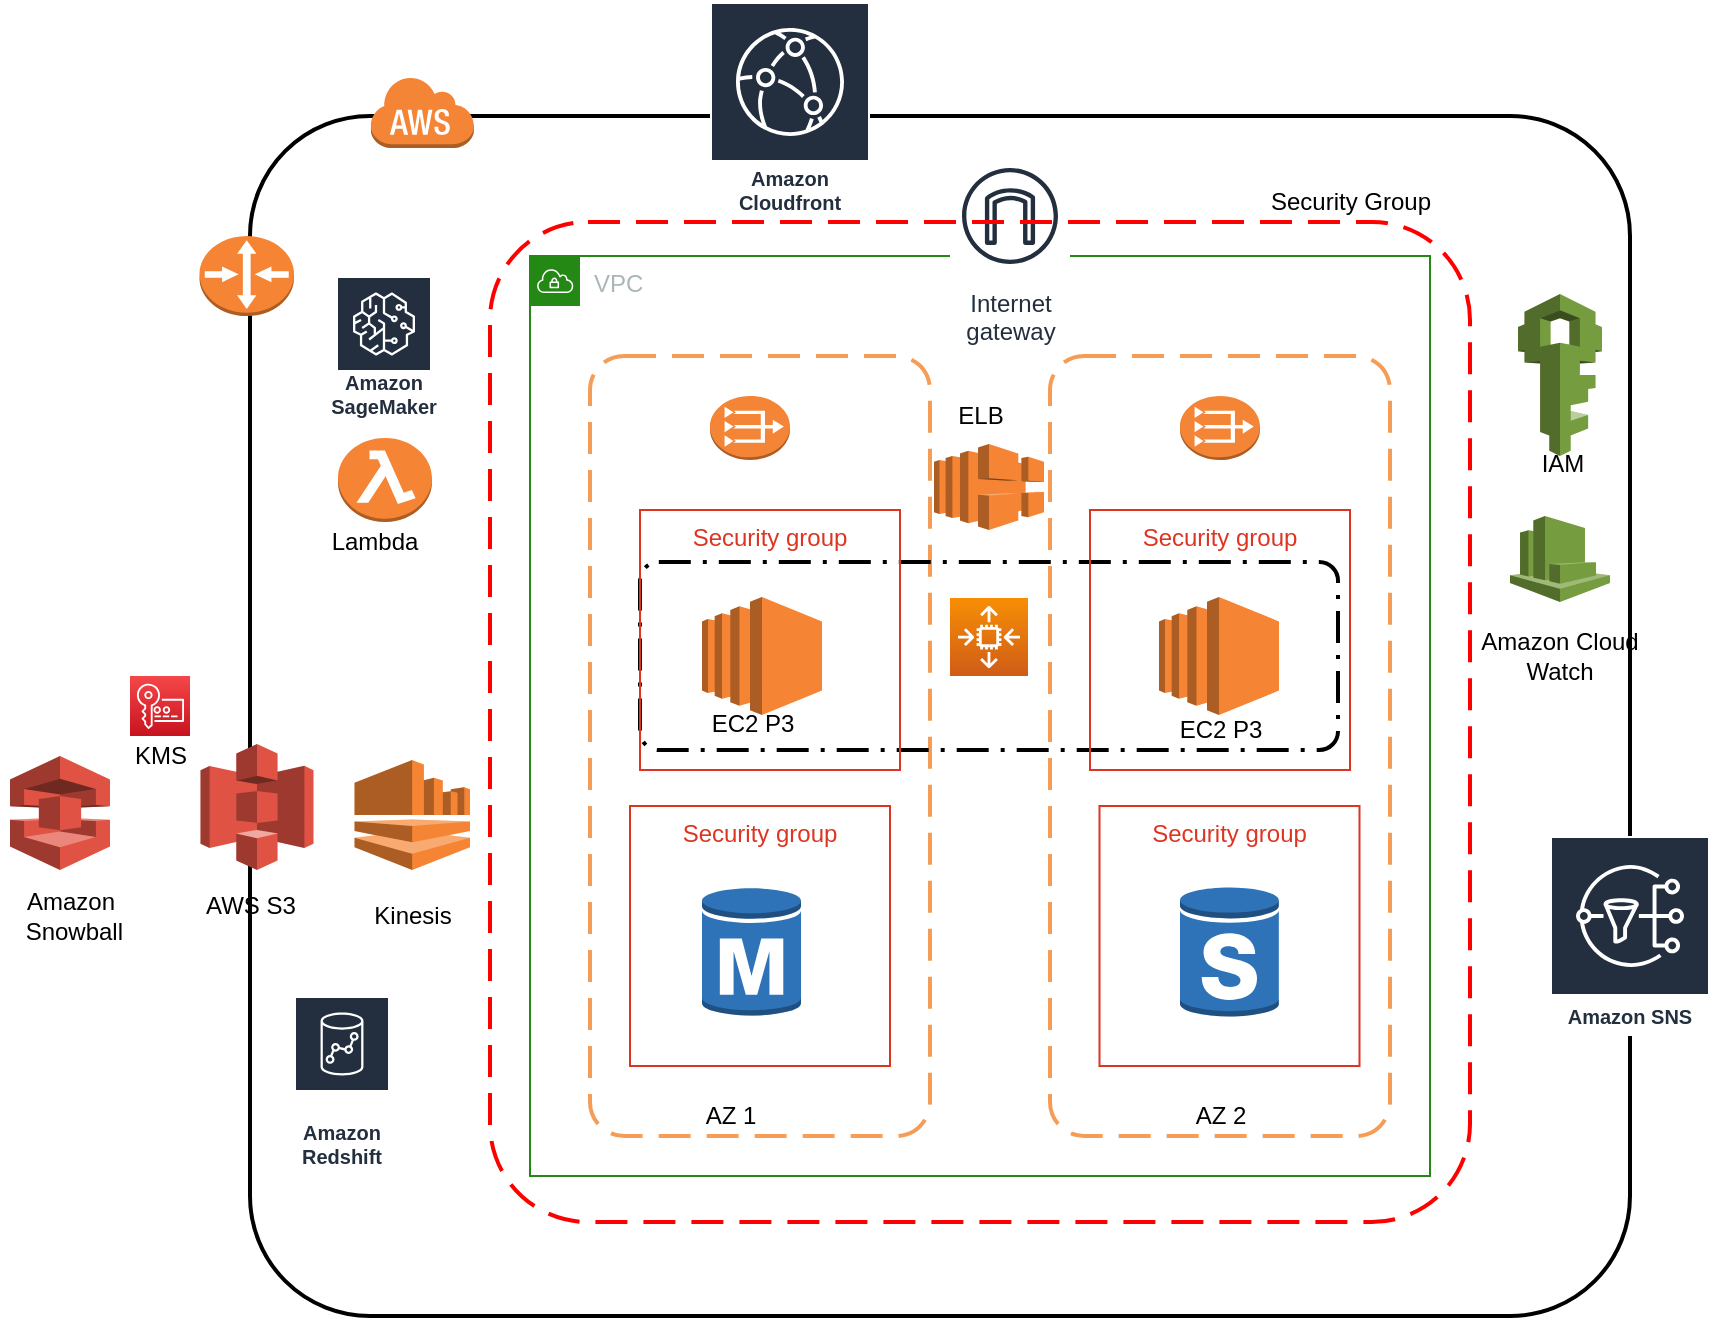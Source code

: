 <mxfile version="15.2.9" type="github">
  <diagram id="yq6AKoY6Dg_BBQN1_GT5" name="Page-1">
    <mxGraphModel dx="1351" dy="796" grid="1" gridSize="10" guides="1" tooltips="1" connect="1" arrows="1" fold="1" page="1" pageScale="1" pageWidth="2339" pageHeight="3300" math="0" shadow="0">
      <root>
        <mxCell id="0" />
        <mxCell id="1" parent="0" />
        <mxCell id="It4V4VKw1bJQXfxjGY4P-1" value="" style="rounded=1;arcSize=10;dashed=0;fillColor=none;gradientColor=none;strokeWidth=2;" vertex="1" parent="1">
          <mxGeometry x="160" y="130" width="690" height="600" as="geometry" />
        </mxCell>
        <mxCell id="It4V4VKw1bJQXfxjGY4P-2" value="" style="dashed=0;html=1;shape=mxgraph.aws3.cloud;fillColor=#F58536;gradientColor=none;dashed=0;" vertex="1" parent="1">
          <mxGeometry x="220" y="110" width="52" height="36" as="geometry" />
        </mxCell>
        <mxCell id="It4V4VKw1bJQXfxjGY4P-3" value="" style="outlineConnect=0;dashed=0;verticalLabelPosition=bottom;verticalAlign=top;align=center;html=1;shape=mxgraph.aws3.cloudwatch;fillColor=#759C3E;gradientColor=none;" vertex="1" parent="1">
          <mxGeometry x="790" y="330" width="50" height="43" as="geometry" />
        </mxCell>
        <mxCell id="It4V4VKw1bJQXfxjGY4P-4" value="Amazon Cloud Watch" style="text;html=1;strokeColor=none;fillColor=none;align=center;verticalAlign=middle;whiteSpace=wrap;rounded=0;" vertex="1" parent="1">
          <mxGeometry x="770" y="390" width="90" height="20" as="geometry" />
        </mxCell>
        <mxCell id="It4V4VKw1bJQXfxjGY4P-8" value="Amazon Cloudfront" style="sketch=0;outlineConnect=0;fontColor=#232F3E;gradientColor=none;strokeColor=#ffffff;fillColor=#232F3E;dashed=0;verticalLabelPosition=middle;verticalAlign=bottom;align=center;html=1;whiteSpace=wrap;fontSize=10;fontStyle=1;spacing=3;shape=mxgraph.aws4.productIcon;prIcon=mxgraph.aws4.cloudfront;" vertex="1" parent="1">
          <mxGeometry x="390" y="73" width="80" height="110" as="geometry" />
        </mxCell>
        <mxCell id="It4V4VKw1bJQXfxjGY4P-10" value="Amazon SNS" style="sketch=0;outlineConnect=0;fontColor=#232F3E;gradientColor=none;strokeColor=#ffffff;fillColor=#232F3E;dashed=0;verticalLabelPosition=middle;verticalAlign=bottom;align=center;html=1;whiteSpace=wrap;fontSize=10;fontStyle=1;spacing=3;shape=mxgraph.aws4.productIcon;prIcon=mxgraph.aws4.sns;" vertex="1" parent="1">
          <mxGeometry x="810" y="490" width="80" height="100" as="geometry" />
        </mxCell>
        <mxCell id="It4V4VKw1bJQXfxjGY4P-13" value="VPC" style="points=[[0,0],[0.25,0],[0.5,0],[0.75,0],[1,0],[1,0.25],[1,0.5],[1,0.75],[1,1],[0.75,1],[0.5,1],[0.25,1],[0,1],[0,0.75],[0,0.5],[0,0.25]];outlineConnect=0;gradientColor=none;html=1;whiteSpace=wrap;fontSize=12;fontStyle=0;shape=mxgraph.aws4.group;grIcon=mxgraph.aws4.group_vpc;strokeColor=#248814;fillColor=none;verticalAlign=top;align=left;spacingLeft=30;fontColor=#AAB7B8;dashed=0;" vertex="1" parent="1">
          <mxGeometry x="300" y="200" width="450" height="460" as="geometry" />
        </mxCell>
        <mxCell id="It4V4VKw1bJQXfxjGY4P-14" value="Internet&#xa;gateway" style="sketch=0;outlineConnect=0;fontColor=#232F3E;gradientColor=none;strokeColor=#232F3E;fillColor=#ffffff;dashed=0;verticalLabelPosition=bottom;verticalAlign=top;align=center;html=1;fontSize=12;fontStyle=0;aspect=fixed;shape=mxgraph.aws4.resourceIcon;resIcon=mxgraph.aws4.internet_gateway;" vertex="1" parent="1">
          <mxGeometry x="510" y="150" width="60" height="60" as="geometry" />
        </mxCell>
        <mxCell id="It4V4VKw1bJQXfxjGY4P-15" value="" style="outlineConnect=0;dashed=0;verticalLabelPosition=bottom;verticalAlign=top;align=center;html=1;shape=mxgraph.aws3.s3;fillColor=#E05243;gradientColor=none;" vertex="1" parent="1">
          <mxGeometry x="135.25" y="444" width="56.5" height="63" as="geometry" />
        </mxCell>
        <mxCell id="It4V4VKw1bJQXfxjGY4P-16" value="" style="outlineConnect=0;dashed=0;verticalLabelPosition=bottom;verticalAlign=top;align=center;html=1;shape=mxgraph.aws3.snowball;fillColor=#E05243;gradientColor=none;" vertex="1" parent="1">
          <mxGeometry x="40" y="450" width="50" height="57" as="geometry" />
        </mxCell>
        <mxCell id="It4V4VKw1bJQXfxjGY4P-17" value="Amazon&lt;br&gt;&amp;nbsp;Snowball" style="text;html=1;align=center;verticalAlign=middle;resizable=0;points=[];autosize=1;strokeColor=none;fillColor=none;" vertex="1" parent="1">
          <mxGeometry x="35" y="515" width="70" height="30" as="geometry" />
        </mxCell>
        <mxCell id="It4V4VKw1bJQXfxjGY4P-18" value="AWS S3" style="text;html=1;align=center;verticalAlign=middle;resizable=0;points=[];autosize=1;strokeColor=none;fillColor=none;" vertex="1" parent="1">
          <mxGeometry x="130" y="515" width="60" height="20" as="geometry" />
        </mxCell>
        <mxCell id="It4V4VKw1bJQXfxjGY4P-19" value="" style="outlineConnect=0;dashed=0;verticalLabelPosition=bottom;verticalAlign=top;align=center;html=1;shape=mxgraph.aws3.kinesis;fillColor=#F58534;gradientColor=none;" vertex="1" parent="1">
          <mxGeometry x="212.26" y="452" width="57.75" height="55" as="geometry" />
        </mxCell>
        <mxCell id="It4V4VKw1bJQXfxjGY4P-20" value="Kinesis" style="text;html=1;align=center;verticalAlign=middle;resizable=0;points=[];autosize=1;strokeColor=none;fillColor=none;" vertex="1" parent="1">
          <mxGeometry x="216.13" y="520" width="50" height="20" as="geometry" />
        </mxCell>
        <mxCell id="It4V4VKw1bJQXfxjGY4P-23" value="" style="rounded=1;arcSize=10;dashed=1;strokeColor=#ff0000;fillColor=none;gradientColor=none;dashPattern=8 4;strokeWidth=2;" vertex="1" parent="1">
          <mxGeometry x="280" y="183" width="490" height="500" as="geometry" />
        </mxCell>
        <mxCell id="It4V4VKw1bJQXfxjGY4P-24" value="Security Group" style="text;html=1;align=center;verticalAlign=middle;resizable=0;points=[];autosize=1;strokeColor=none;fillColor=none;" vertex="1" parent="1">
          <mxGeometry x="660" y="163" width="100" height="20" as="geometry" />
        </mxCell>
        <mxCell id="It4V4VKw1bJQXfxjGY4P-25" value="" style="rounded=1;arcSize=10;dashed=1;strokeColor=#F59D56;fillColor=none;gradientColor=none;dashPattern=8 4;strokeWidth=2;" vertex="1" parent="1">
          <mxGeometry x="330" y="250" width="170" height="390" as="geometry" />
        </mxCell>
        <mxCell id="It4V4VKw1bJQXfxjGY4P-26" value="AZ 1" style="text;html=1;align=center;verticalAlign=middle;resizable=0;points=[];autosize=1;strokeColor=none;fillColor=none;" vertex="1" parent="1">
          <mxGeometry x="380" y="620" width="40" height="20" as="geometry" />
        </mxCell>
        <mxCell id="It4V4VKw1bJQXfxjGY4P-27" value="" style="rounded=1;arcSize=10;dashed=1;strokeColor=#F59D56;fillColor=none;gradientColor=none;dashPattern=8 4;strokeWidth=2;" vertex="1" parent="1">
          <mxGeometry x="560" y="250" width="170" height="390" as="geometry" />
        </mxCell>
        <mxCell id="It4V4VKw1bJQXfxjGY4P-28" value="AZ 2" style="text;html=1;align=center;verticalAlign=middle;resizable=0;points=[];autosize=1;strokeColor=none;fillColor=none;" vertex="1" parent="1">
          <mxGeometry x="625" y="620" width="40" height="20" as="geometry" />
        </mxCell>
        <mxCell id="It4V4VKw1bJQXfxjGY4P-29" value="" style="outlineConnect=0;dashed=0;verticalLabelPosition=bottom;verticalAlign=top;align=center;html=1;shape=mxgraph.aws3.lambda_function;fillColor=#F58534;gradientColor=none;" vertex="1" parent="1">
          <mxGeometry x="204" y="291" width="47" height="42" as="geometry" />
        </mxCell>
        <mxCell id="It4V4VKw1bJQXfxjGY4P-30" value="Lambda" style="text;html=1;align=center;verticalAlign=middle;resizable=0;points=[];autosize=1;strokeColor=none;fillColor=none;" vertex="1" parent="1">
          <mxGeometry x="191.75" y="333" width="60" height="20" as="geometry" />
        </mxCell>
        <mxCell id="It4V4VKw1bJQXfxjGY4P-31" value="" style="outlineConnect=0;dashed=0;verticalLabelPosition=bottom;verticalAlign=top;align=center;html=1;shape=mxgraph.aws3.vpc_nat_gateway;fillColor=#F58536;gradientColor=none;" vertex="1" parent="1">
          <mxGeometry x="390" y="270" width="40" height="32" as="geometry" />
        </mxCell>
        <mxCell id="It4V4VKw1bJQXfxjGY4P-32" value="" style="outlineConnect=0;dashed=0;verticalLabelPosition=bottom;verticalAlign=top;align=center;html=1;shape=mxgraph.aws3.vpc_nat_gateway;fillColor=#F58536;gradientColor=none;" vertex="1" parent="1">
          <mxGeometry x="625" y="270" width="40" height="32" as="geometry" />
        </mxCell>
        <mxCell id="It4V4VKw1bJQXfxjGY4P-34" value="" style="outlineConnect=0;dashed=0;verticalLabelPosition=bottom;verticalAlign=top;align=center;html=1;shape=mxgraph.aws3.elastic_load_balancing;fillColor=#F58534;gradientColor=none;" vertex="1" parent="1">
          <mxGeometry x="502" y="294" width="55" height="43" as="geometry" />
        </mxCell>
        <mxCell id="It4V4VKw1bJQXfxjGY4P-35" value="ELB" style="text;html=1;align=center;verticalAlign=middle;resizable=0;points=[];autosize=1;strokeColor=none;fillColor=none;" vertex="1" parent="1">
          <mxGeometry x="505" y="270" width="40" height="20" as="geometry" />
        </mxCell>
        <mxCell id="It4V4VKw1bJQXfxjGY4P-39" value="EC2 P3" style="text;html=1;align=center;verticalAlign=middle;resizable=0;points=[];autosize=1;strokeColor=none;fillColor=none;" vertex="1" parent="1">
          <mxGeometry x="614.5" y="427" width="60" height="20" as="geometry" />
        </mxCell>
        <mxCell id="It4V4VKw1bJQXfxjGY4P-40" value="" style="sketch=0;points=[[0,0,0],[0.25,0,0],[0.5,0,0],[0.75,0,0],[1,0,0],[0,1,0],[0.25,1,0],[0.5,1,0],[0.75,1,0],[1,1,0],[0,0.25,0],[0,0.5,0],[0,0.75,0],[1,0.25,0],[1,0.5,0],[1,0.75,0]];outlineConnect=0;fontColor=#232F3E;gradientColor=#F78E04;gradientDirection=north;fillColor=#D05C17;strokeColor=#ffffff;dashed=0;verticalLabelPosition=bottom;verticalAlign=top;align=center;html=1;fontSize=12;fontStyle=0;aspect=fixed;shape=mxgraph.aws4.resourceIcon;resIcon=mxgraph.aws4.auto_scaling2;" vertex="1" parent="1">
          <mxGeometry x="510" y="371" width="39" height="39" as="geometry" />
        </mxCell>
        <mxCell id="It4V4VKw1bJQXfxjGY4P-41" value="" style="rounded=1;arcSize=10;dashed=1;fillColor=none;gradientColor=none;dashPattern=8 3 1 3;strokeWidth=2;" vertex="1" parent="1">
          <mxGeometry x="355" y="353" width="349" height="94" as="geometry" />
        </mxCell>
        <mxCell id="It4V4VKw1bJQXfxjGY4P-42" value="" style="sketch=0;points=[[0,0,0],[0.25,0,0],[0.5,0,0],[0.75,0,0],[1,0,0],[0,1,0],[0.25,1,0],[0.5,1,0],[0.75,1,0],[1,1,0],[0,0.25,0],[0,0.5,0],[0,0.75,0],[1,0.25,0],[1,0.5,0],[1,0.75,0]];outlineConnect=0;fontColor=#232F3E;gradientColor=#F54749;gradientDirection=north;fillColor=#C7131F;strokeColor=#ffffff;dashed=0;verticalLabelPosition=bottom;verticalAlign=top;align=center;html=1;fontSize=12;fontStyle=0;aspect=fixed;shape=mxgraph.aws4.resourceIcon;resIcon=mxgraph.aws4.key_management_service;" vertex="1" parent="1">
          <mxGeometry x="100" y="410" width="30" height="30" as="geometry" />
        </mxCell>
        <mxCell id="It4V4VKw1bJQXfxjGY4P-43" value="KMS" style="text;html=1;align=center;verticalAlign=middle;resizable=0;points=[];autosize=1;strokeColor=none;fillColor=none;" vertex="1" parent="1">
          <mxGeometry x="95.25" y="440" width="40" height="20" as="geometry" />
        </mxCell>
        <mxCell id="It4V4VKw1bJQXfxjGY4P-44" value="Security group" style="fillColor=none;strokeColor=#DD3522;verticalAlign=top;fontStyle=0;fontColor=#DD3522;" vertex="1" parent="1">
          <mxGeometry x="355" y="327" width="130" height="130" as="geometry" />
        </mxCell>
        <mxCell id="It4V4VKw1bJQXfxjGY4P-45" value="Security group" style="fillColor=none;strokeColor=#DD3522;verticalAlign=top;fontStyle=0;fontColor=#DD3522;" vertex="1" parent="1">
          <mxGeometry x="580" y="327" width="130" height="130" as="geometry" />
        </mxCell>
        <mxCell id="It4V4VKw1bJQXfxjGY4P-46" value="" style="outlineConnect=0;dashed=0;verticalLabelPosition=bottom;verticalAlign=top;align=center;html=1;shape=mxgraph.aws3.rds_db_instance;fillColor=#2E73B8;gradientColor=none;" vertex="1" parent="1">
          <mxGeometry x="386" y="515" width="49.5" height="66" as="geometry" />
        </mxCell>
        <mxCell id="It4V4VKw1bJQXfxjGY4P-47" value="" style="outlineConnect=0;dashed=0;verticalLabelPosition=bottom;verticalAlign=top;align=center;html=1;shape=mxgraph.aws3.rds_db_instance_standby_multi_az;fillColor=#2E73B8;gradientColor=none;" vertex="1" parent="1">
          <mxGeometry x="625" y="515" width="49.5" height="66" as="geometry" />
        </mxCell>
        <mxCell id="It4V4VKw1bJQXfxjGY4P-48" value="Security group" style="fillColor=none;strokeColor=#DD3522;verticalAlign=top;fontStyle=0;fontColor=#DD3522;" vertex="1" parent="1">
          <mxGeometry x="350" y="475" width="130" height="130" as="geometry" />
        </mxCell>
        <mxCell id="It4V4VKw1bJQXfxjGY4P-49" value="Security group" style="fillColor=none;strokeColor=#DD3522;verticalAlign=top;fontStyle=0;fontColor=#DD3522;" vertex="1" parent="1">
          <mxGeometry x="584.75" y="475" width="130" height="130" as="geometry" />
        </mxCell>
        <mxCell id="It4V4VKw1bJQXfxjGY4P-50" value="" style="outlineConnect=0;dashed=0;verticalLabelPosition=bottom;verticalAlign=top;align=center;html=1;shape=mxgraph.aws3.iam;fillColor=#759C3E;gradientColor=none;" vertex="1" parent="1">
          <mxGeometry x="794" y="219" width="42" height="81" as="geometry" />
        </mxCell>
        <mxCell id="It4V4VKw1bJQXfxjGY4P-51" value="IAM" style="text;html=1;align=center;verticalAlign=middle;resizable=0;points=[];autosize=1;strokeColor=none;fillColor=none;" vertex="1" parent="1">
          <mxGeometry x="796" y="294" width="40" height="20" as="geometry" />
        </mxCell>
        <mxCell id="It4V4VKw1bJQXfxjGY4P-52" value="" style="outlineConnect=0;dashed=0;verticalLabelPosition=bottom;verticalAlign=top;align=center;html=1;shape=mxgraph.aws3.ec2;fillColor=#F58534;gradientColor=none;" vertex="1" parent="1">
          <mxGeometry x="386" y="370.5" width="60" height="59" as="geometry" />
        </mxCell>
        <mxCell id="It4V4VKw1bJQXfxjGY4P-53" value="" style="outlineConnect=0;dashed=0;verticalLabelPosition=bottom;verticalAlign=top;align=center;html=1;shape=mxgraph.aws3.ec2;fillColor=#F58534;gradientColor=none;" vertex="1" parent="1">
          <mxGeometry x="614.5" y="370.5" width="60" height="59" as="geometry" />
        </mxCell>
        <mxCell id="It4V4VKw1bJQXfxjGY4P-54" value="EC2 P3" style="text;html=1;align=center;verticalAlign=middle;resizable=0;points=[];autosize=1;strokeColor=none;fillColor=none;" vertex="1" parent="1">
          <mxGeometry x="380.75" y="424" width="60" height="20" as="geometry" />
        </mxCell>
        <mxCell id="It4V4VKw1bJQXfxjGY4P-55" value="Amazon Redshift" style="sketch=0;outlineConnect=0;fontColor=#232F3E;gradientColor=none;strokeColor=#ffffff;fillColor=#232F3E;dashed=0;verticalLabelPosition=middle;verticalAlign=bottom;align=center;html=1;whiteSpace=wrap;fontSize=10;fontStyle=1;spacing=3;shape=mxgraph.aws4.productIcon;prIcon=mxgraph.aws4.redshift;" vertex="1" parent="1">
          <mxGeometry x="182" y="570" width="48" height="90" as="geometry" />
        </mxCell>
        <mxCell id="It4V4VKw1bJQXfxjGY4P-57" value="" style="outlineConnect=0;dashed=0;verticalLabelPosition=bottom;verticalAlign=top;align=center;html=1;shape=mxgraph.aws3.router;fillColor=#F58534;gradientColor=none;" vertex="1" parent="1">
          <mxGeometry x="134.75" y="190" width="47.25" height="40" as="geometry" />
        </mxCell>
        <mxCell id="It4V4VKw1bJQXfxjGY4P-58" value="Amazon SageMaker" style="sketch=0;outlineConnect=0;fontColor=#232F3E;gradientColor=none;strokeColor=#ffffff;fillColor=#232F3E;dashed=0;verticalLabelPosition=middle;verticalAlign=bottom;align=center;html=1;whiteSpace=wrap;fontSize=10;fontStyle=1;spacing=3;shape=mxgraph.aws4.productIcon;prIcon=mxgraph.aws4.sagemaker;" vertex="1" parent="1">
          <mxGeometry x="203" y="210" width="48" height="75" as="geometry" />
        </mxCell>
      </root>
    </mxGraphModel>
  </diagram>
</mxfile>
